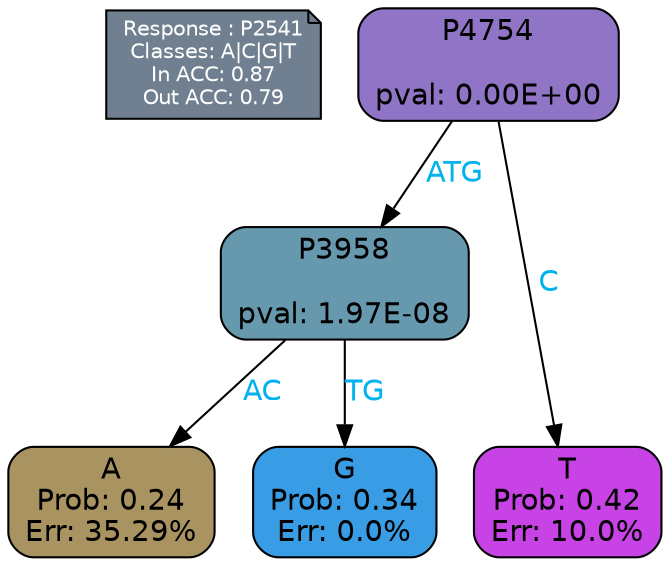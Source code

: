 digraph Tree {
node [shape=box, style="filled, rounded", color="black", fontname=helvetica] ;
graph [ranksep=equally, splines=polylines, bgcolor=transparent, dpi=600] ;
edge [fontname=helvetica] ;
LEGEND [label="Response : P2541
Classes: A|C|G|T
In ACC: 0.87
Out ACC: 0.79
",shape=note,align=left,style=filled,fillcolor="slategray",fontcolor="white",fontsize=10];1 [label="P4754

pval: 0.00E+00", fillcolor="#9074c5"] ;
2 [label="P3958

pval: 1.97E-08", fillcolor="#6799ae"] ;
3 [label="A
Prob: 0.24
Err: 35.29%", fillcolor="#a99361"] ;
4 [label="G
Prob: 0.34
Err: 0.0%", fillcolor="#399de5"] ;
5 [label="T
Prob: 0.42
Err: 10.0%", fillcolor="#c743e5"] ;
1 -> 2 [label="ATG",fontcolor=deepskyblue2] ;
1 -> 5 [label="C",fontcolor=deepskyblue2] ;
2 -> 3 [label="AC",fontcolor=deepskyblue2] ;
2 -> 4 [label="TG",fontcolor=deepskyblue2] ;
{rank = same; 3;4;5;}{rank = same; LEGEND;1;}}